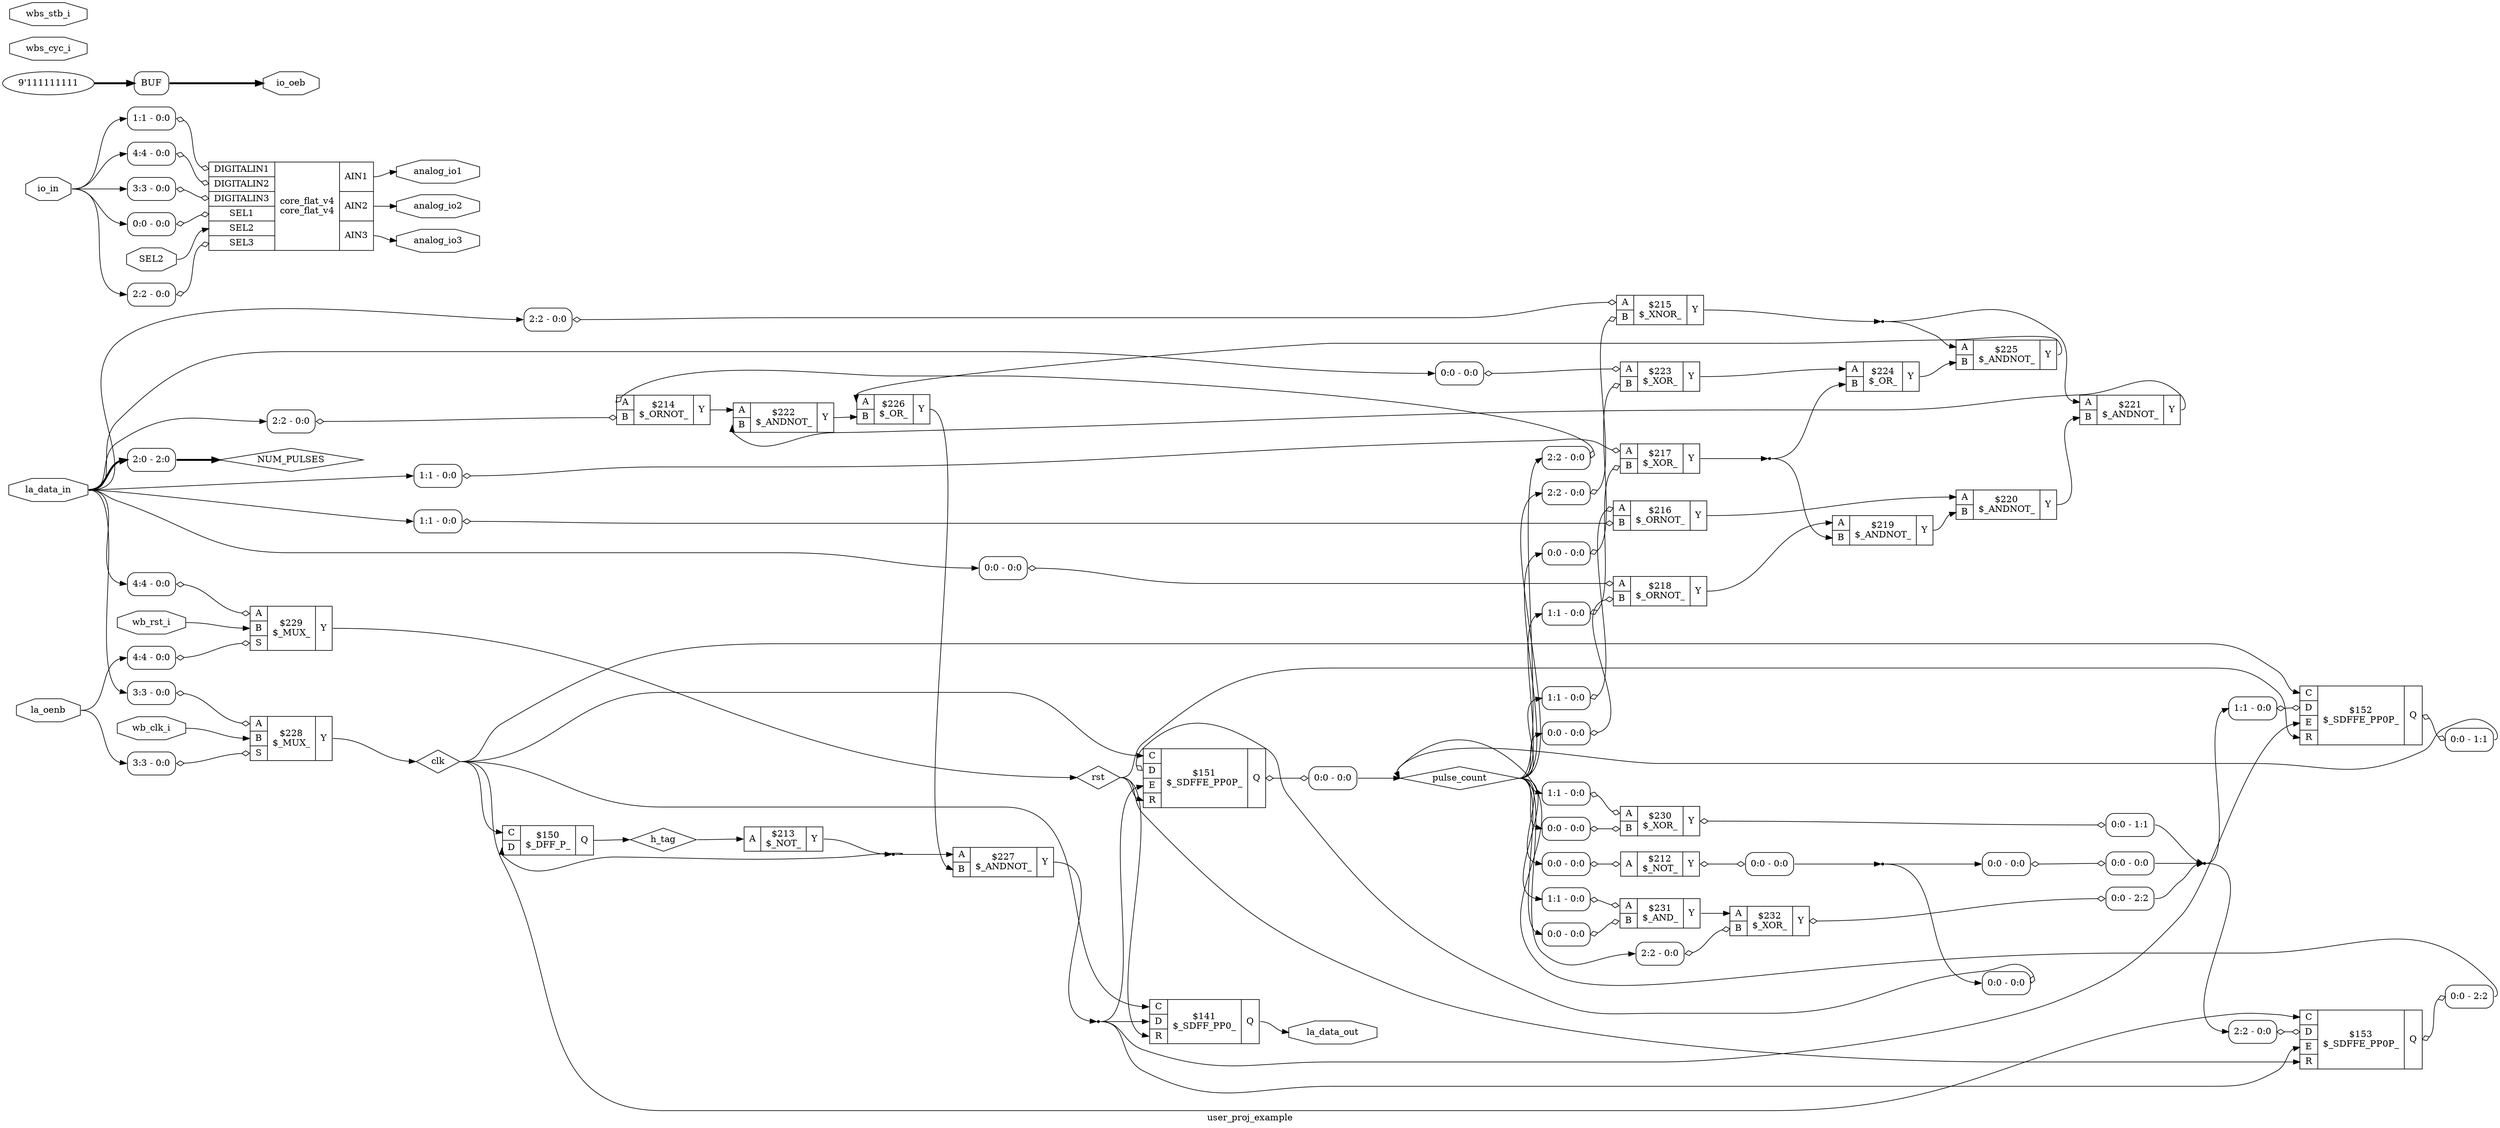 digraph "user_proj_example" {
label="user_proj_example";
rankdir="LR";
remincross=true;
n19 [ shape=diamond, label="NUM_PULSES", color="black", fontcolor="black" ];
n20 [ shape=octagon, label="SEL2", color="black", fontcolor="black" ];
n21 [ shape=octagon, label="analog_io1", color="black", fontcolor="black" ];
n22 [ shape=octagon, label="analog_io2", color="black", fontcolor="black" ];
n23 [ shape=octagon, label="analog_io3", color="black", fontcolor="black" ];
n24 [ shape=diamond, label="clk", color="black", fontcolor="black" ];
n25 [ shape=diamond, label="h_tag", color="black", fontcolor="black" ];
n26 [ shape=octagon, label="io_in", color="black", fontcolor="black" ];
n27 [ shape=octagon, label="io_oeb", color="black", fontcolor="black" ];
n28 [ shape=octagon, label="la_data_in", color="black", fontcolor="black" ];
n29 [ shape=octagon, label="la_data_out", color="black", fontcolor="black" ];
n30 [ shape=octagon, label="la_oenb", color="black", fontcolor="black" ];
n31 [ shape=diamond, label="pulse_count", color="black", fontcolor="black" ];
n32 [ shape=diamond, label="rst", color="black", fontcolor="black" ];
n33 [ shape=octagon, label="wb_clk_i", color="black", fontcolor="black" ];
n34 [ shape=octagon, label="wb_rst_i", color="black", fontcolor="black" ];
n35 [ shape=octagon, label="wbs_cyc_i", color="black", fontcolor="black" ];
n36 [ shape=octagon, label="wbs_stb_i", color="black", fontcolor="black" ];
c39 [ shape=record, label="{{<p37> A}|$212\n$_NOT_|{<p38> Y}}",  ];
x0 [ shape=record, style=rounded, label="<s0> 0:0 - 0:0 ", color="black", fontcolor="black" ];
x0:e -> c39:p37:w [arrowhead=odiamond, arrowtail=odiamond, dir=both, color="black", fontcolor="black", label=""];
x1 [ shape=record, style=rounded, label="<s0> 0:0 - 0:0 ", color="black", fontcolor="black" ];
c39:p38:e -> x1:w [arrowhead=odiamond, arrowtail=odiamond, dir=both, color="black", fontcolor="black", label=""];
c40 [ shape=record, label="{{<p37> A}|$213\n$_NOT_|{<p38> Y}}",  ];
c42 [ shape=record, label="{{<p37> A|<p41> B}|$214\n$_ORNOT_|{<p38> Y}}",  ];
x2 [ shape=record, style=rounded, label="<s0> 2:2 - 0:0 ", color="black", fontcolor="black" ];
x2:e -> c42:p37:w [arrowhead=odiamond, arrowtail=odiamond, dir=both, color="black", fontcolor="black", label=""];
x3 [ shape=record, style=rounded, label="<s0> 2:2 - 0:0 ", color="black", fontcolor="black" ];
x3:e -> c42:p41:w [arrowhead=odiamond, arrowtail=odiamond, dir=both, color="black", fontcolor="black", label=""];
c43 [ shape=record, label="{{<p37> A|<p41> B}|$215\n$_XNOR_|{<p38> Y}}",  ];
x4 [ shape=record, style=rounded, label="<s0> 2:2 - 0:0 ", color="black", fontcolor="black" ];
x4:e -> c43:p37:w [arrowhead=odiamond, arrowtail=odiamond, dir=both, color="black", fontcolor="black", label=""];
x5 [ shape=record, style=rounded, label="<s0> 2:2 - 0:0 ", color="black", fontcolor="black" ];
x5:e -> c43:p41:w [arrowhead=odiamond, arrowtail=odiamond, dir=both, color="black", fontcolor="black", label=""];
c44 [ shape=record, label="{{<p37> A|<p41> B}|$216\n$_ORNOT_|{<p38> Y}}",  ];
x6 [ shape=record, style=rounded, label="<s0> 1:1 - 0:0 ", color="black", fontcolor="black" ];
x6:e -> c44:p37:w [arrowhead=odiamond, arrowtail=odiamond, dir=both, color="black", fontcolor="black", label=""];
x7 [ shape=record, style=rounded, label="<s0> 1:1 - 0:0 ", color="black", fontcolor="black" ];
x7:e -> c44:p41:w [arrowhead=odiamond, arrowtail=odiamond, dir=both, color="black", fontcolor="black", label=""];
c45 [ shape=record, label="{{<p37> A|<p41> B}|$217\n$_XOR_|{<p38> Y}}",  ];
x8 [ shape=record, style=rounded, label="<s0> 1:1 - 0:0 ", color="black", fontcolor="black" ];
x8:e -> c45:p37:w [arrowhead=odiamond, arrowtail=odiamond, dir=both, color="black", fontcolor="black", label=""];
x9 [ shape=record, style=rounded, label="<s0> 1:1 - 0:0 ", color="black", fontcolor="black" ];
x9:e -> c45:p41:w [arrowhead=odiamond, arrowtail=odiamond, dir=both, color="black", fontcolor="black", label=""];
c46 [ shape=record, label="{{<p37> A|<p41> B}|$218\n$_ORNOT_|{<p38> Y}}",  ];
x10 [ shape=record, style=rounded, label="<s0> 0:0 - 0:0 ", color="black", fontcolor="black" ];
x10:e -> c46:p37:w [arrowhead=odiamond, arrowtail=odiamond, dir=both, color="black", fontcolor="black", label=""];
x11 [ shape=record, style=rounded, label="<s0> 0:0 - 0:0 ", color="black", fontcolor="black" ];
x11:e -> c46:p41:w [arrowhead=odiamond, arrowtail=odiamond, dir=both, color="black", fontcolor="black", label=""];
c47 [ shape=record, label="{{<p37> A|<p41> B}|$219\n$_ANDNOT_|{<p38> Y}}",  ];
c48 [ shape=record, label="{{<p37> A|<p41> B}|$220\n$_ANDNOT_|{<p38> Y}}",  ];
c49 [ shape=record, label="{{<p37> A|<p41> B}|$221\n$_ANDNOT_|{<p38> Y}}",  ];
c50 [ shape=record, label="{{<p37> A|<p41> B}|$222\n$_ANDNOT_|{<p38> Y}}",  ];
c51 [ shape=record, label="{{<p37> A|<p41> B}|$223\n$_XOR_|{<p38> Y}}",  ];
x12 [ shape=record, style=rounded, label="<s0> 0:0 - 0:0 ", color="black", fontcolor="black" ];
x12:e -> c51:p37:w [arrowhead=odiamond, arrowtail=odiamond, dir=both, color="black", fontcolor="black", label=""];
x13 [ shape=record, style=rounded, label="<s0> 0:0 - 0:0 ", color="black", fontcolor="black" ];
x13:e -> c51:p41:w [arrowhead=odiamond, arrowtail=odiamond, dir=both, color="black", fontcolor="black", label=""];
c52 [ shape=record, label="{{<p37> A|<p41> B}|$224\n$_OR_|{<p38> Y}}",  ];
c53 [ shape=record, label="{{<p37> A|<p41> B}|$225\n$_ANDNOT_|{<p38> Y}}",  ];
c54 [ shape=record, label="{{<p37> A|<p41> B}|$226\n$_OR_|{<p38> Y}}",  ];
c55 [ shape=record, label="{{<p37> A|<p41> B}|$227\n$_ANDNOT_|{<p38> Y}}",  ];
c57 [ shape=record, label="{{<p37> A|<p41> B|<p56> S}|$228\n$_MUX_|{<p38> Y}}",  ];
x14 [ shape=record, style=rounded, label="<s0> 3:3 - 0:0 ", color="black", fontcolor="black" ];
x14:e -> c57:p37:w [arrowhead=odiamond, arrowtail=odiamond, dir=both, color="black", fontcolor="black", label=""];
x15 [ shape=record, style=rounded, label="<s0> 3:3 - 0:0 ", color="black", fontcolor="black" ];
x15:e -> c57:p56:w [arrowhead=odiamond, arrowtail=odiamond, dir=both, color="black", fontcolor="black", label=""];
c58 [ shape=record, label="{{<p37> A|<p41> B|<p56> S}|$229\n$_MUX_|{<p38> Y}}",  ];
x16 [ shape=record, style=rounded, label="<s0> 4:4 - 0:0 ", color="black", fontcolor="black" ];
x16:e -> c58:p37:w [arrowhead=odiamond, arrowtail=odiamond, dir=both, color="black", fontcolor="black", label=""];
x17 [ shape=record, style=rounded, label="<s0> 4:4 - 0:0 ", color="black", fontcolor="black" ];
x17:e -> c58:p56:w [arrowhead=odiamond, arrowtail=odiamond, dir=both, color="black", fontcolor="black", label=""];
c59 [ shape=record, label="{{<p37> A|<p41> B}|$230\n$_XOR_|{<p38> Y}}",  ];
x18 [ shape=record, style=rounded, label="<s0> 1:1 - 0:0 ", color="black", fontcolor="black" ];
x18:e -> c59:p37:w [arrowhead=odiamond, arrowtail=odiamond, dir=both, color="black", fontcolor="black", label=""];
x19 [ shape=record, style=rounded, label="<s0> 0:0 - 0:0 ", color="black", fontcolor="black" ];
x19:e -> c59:p41:w [arrowhead=odiamond, arrowtail=odiamond, dir=both, color="black", fontcolor="black", label=""];
x20 [ shape=record, style=rounded, label="<s0> 0:0 - 1:1 ", color="black", fontcolor="black" ];
c59:p38:e -> x20:w [arrowhead=odiamond, arrowtail=odiamond, dir=both, color="black", fontcolor="black", label=""];
c60 [ shape=record, label="{{<p37> A|<p41> B}|$231\n$_AND_|{<p38> Y}}",  ];
x21 [ shape=record, style=rounded, label="<s0> 1:1 - 0:0 ", color="black", fontcolor="black" ];
x21:e -> c60:p37:w [arrowhead=odiamond, arrowtail=odiamond, dir=both, color="black", fontcolor="black", label=""];
x22 [ shape=record, style=rounded, label="<s0> 0:0 - 0:0 ", color="black", fontcolor="black" ];
x22:e -> c60:p41:w [arrowhead=odiamond, arrowtail=odiamond, dir=both, color="black", fontcolor="black", label=""];
c61 [ shape=record, label="{{<p37> A|<p41> B}|$232\n$_XOR_|{<p38> Y}}",  ];
x23 [ shape=record, style=rounded, label="<s0> 2:2 - 0:0 ", color="black", fontcolor="black" ];
x23:e -> c61:p41:w [arrowhead=odiamond, arrowtail=odiamond, dir=both, color="black", fontcolor="black", label=""];
x24 [ shape=record, style=rounded, label="<s0> 0:0 - 2:2 ", color="black", fontcolor="black" ];
c61:p38:e -> x24:w [arrowhead=odiamond, arrowtail=odiamond, dir=both, color="black", fontcolor="black", label=""];
c66 [ shape=record, label="{{<p62> C|<p63> D|<p64> R}|$141\n$_SDFF_PP0_|{<p65> Q}}",  ];
c67 [ shape=record, label="{{<p62> C|<p63> D}|$150\n$_DFF_P_|{<p65> Q}}",  ];
c69 [ shape=record, label="{{<p62> C|<p63> D|<p68> E|<p64> R}|$151\n$_SDFFE_PP0P_|{<p65> Q}}",  ];
x25 [ shape=record, style=rounded, label="<s0> 0:0 - 0:0 ", color="black", fontcolor="black" ];
x25:e -> c69:p63:w [arrowhead=odiamond, arrowtail=odiamond, dir=both, color="black", fontcolor="black", label=""];
x26 [ shape=record, style=rounded, label="<s0> 0:0 - 0:0 ", color="black", fontcolor="black" ];
c69:p65:e -> x26:w [arrowhead=odiamond, arrowtail=odiamond, dir=both, color="black", fontcolor="black", label=""];
c70 [ shape=record, label="{{<p62> C|<p63> D|<p68> E|<p64> R}|$152\n$_SDFFE_PP0P_|{<p65> Q}}",  ];
x27 [ shape=record, style=rounded, label="<s0> 1:1 - 0:0 ", color="black", fontcolor="black" ];
x27:e -> c70:p63:w [arrowhead=odiamond, arrowtail=odiamond, dir=both, color="black", fontcolor="black", label=""];
x28 [ shape=record, style=rounded, label="<s0> 0:0 - 1:1 ", color="black", fontcolor="black" ];
c70:p65:e -> x28:w [arrowhead=odiamond, arrowtail=odiamond, dir=both, color="black", fontcolor="black", label=""];
c71 [ shape=record, label="{{<p62> C|<p63> D|<p68> E|<p64> R}|$153\n$_SDFFE_PP0P_|{<p65> Q}}",  ];
x29 [ shape=record, style=rounded, label="<s0> 2:2 - 0:0 ", color="black", fontcolor="black" ];
x29:e -> c71:p63:w [arrowhead=odiamond, arrowtail=odiamond, dir=both, color="black", fontcolor="black", label=""];
x30 [ shape=record, style=rounded, label="<s0> 0:0 - 2:2 ", color="black", fontcolor="black" ];
c71:p65:e -> x30:w [arrowhead=odiamond, arrowtail=odiamond, dir=both, color="black", fontcolor="black", label=""];
c80 [ shape=record, label="{{<p72> DIGITALIN1|<p73> DIGITALIN2|<p74> DIGITALIN3|<p75> SEL1|<p20> SEL2|<p76> SEL3}|core_flat_v4\ncore_flat_v4|{<p77> AIN1|<p78> AIN2|<p79> AIN3}}",  ];
x31 [ shape=record, style=rounded, label="<s0> 1:1 - 0:0 ", color="black", fontcolor="black" ];
x31:e -> c80:p72:w [arrowhead=odiamond, arrowtail=odiamond, dir=both, color="black", fontcolor="black", label=""];
x32 [ shape=record, style=rounded, label="<s0> 4:4 - 0:0 ", color="black", fontcolor="black" ];
x32:e -> c80:p73:w [arrowhead=odiamond, arrowtail=odiamond, dir=both, color="black", fontcolor="black", label=""];
x33 [ shape=record, style=rounded, label="<s0> 3:3 - 0:0 ", color="black", fontcolor="black" ];
x33:e -> c80:p74:w [arrowhead=odiamond, arrowtail=odiamond, dir=both, color="black", fontcolor="black", label=""];
x34 [ shape=record, style=rounded, label="<s0> 0:0 - 0:0 ", color="black", fontcolor="black" ];
x34:e -> c80:p75:w [arrowhead=odiamond, arrowtail=odiamond, dir=both, color="black", fontcolor="black", label=""];
x35 [ shape=record, style=rounded, label="<s0> 2:2 - 0:0 ", color="black", fontcolor="black" ];
x35:e -> c80:p76:w [arrowhead=odiamond, arrowtail=odiamond, dir=both, color="black", fontcolor="black", label=""];
x36 [ shape=record, style=rounded, label="<s0> 0:0 - 0:0 ", color="black", fontcolor="black" ];
x37 [ shape=record, style=rounded, label="<s0> 0:0 - 0:0 ", color="black", fontcolor="black" ];
x36:e -> x37:w [arrowhead=odiamond, arrowtail=odiamond, dir=both, color="black", fontcolor="black", label=""];
x38 [ shape=record, style=rounded, label="<s0> 2:0 - 2:0 ", color="black", fontcolor="black" ];
v39 [ label="9'111111111" ];
x40 [shape=box, style=rounded, label="BUF", ];
n1 [ shape=point ];
c40:p38:e -> n1:w [color="black", fontcolor="black", label=""];
n1:e -> c55:p37:w [color="black", fontcolor="black", label=""];
n1:e -> c67:p63:w [color="black", fontcolor="black", label=""];
c49:p38:e -> c50:p41:w [color="black", fontcolor="black", label=""];
c50:p38:e -> c54:p41:w [color="black", fontcolor="black", label=""];
c51:p38:e -> c52:p37:w [color="black", fontcolor="black", label=""];
c52:p38:e -> c53:p41:w [color="black", fontcolor="black", label=""];
c53:p38:e -> c54:p37:w [color="black", fontcolor="black", label=""];
c54:p38:e -> c55:p41:w [color="black", fontcolor="black", label=""];
c60:p38:e -> c61:p37:w [color="black", fontcolor="black", label=""];
n17 [ shape=point ];
x1:s0:e -> n17:w [color="black", fontcolor="black", label=""];
n17:e -> x25:s0:w [color="black", fontcolor="black", label=""];
n17:e -> x36:s0:w [color="black", fontcolor="black", label=""];
n18 [ shape=point ];
x20:s0:e -> n18:w [color="black", fontcolor="black", label=""];
x24:s0:e -> n18:w [color="black", fontcolor="black", label=""];
x37:s0:e -> n18:w [color="black", fontcolor="black", label=""];
n18:e -> x27:s0:w [color="black", fontcolor="black", label=""];
n18:e -> x29:s0:w [color="black", fontcolor="black", label=""];
x38:e -> n19:w [color="black", fontcolor="black", style="setlinewidth(3)", label=""];
n2 [ shape=point ];
c55:p38:e -> n2:w [color="black", fontcolor="black", label=""];
n2:e -> c66:p63:w [color="black", fontcolor="black", label=""];
n2:e -> c69:p68:w [color="black", fontcolor="black", label=""];
n2:e -> c70:p68:w [color="black", fontcolor="black", label=""];
n2:e -> c71:p68:w [color="black", fontcolor="black", label=""];
n20:e -> c80:p20:w [color="black", fontcolor="black", label=""];
c80:p77:e -> n21:w [color="black", fontcolor="black", label=""];
c80:p78:e -> n22:w [color="black", fontcolor="black", label=""];
c80:p79:e -> n23:w [color="black", fontcolor="black", label=""];
c57:p38:e -> n24:w [color="black", fontcolor="black", label=""];
n24:e -> c66:p62:w [color="black", fontcolor="black", label=""];
n24:e -> c67:p62:w [color="black", fontcolor="black", label=""];
n24:e -> c69:p62:w [color="black", fontcolor="black", label=""];
n24:e -> c70:p62:w [color="black", fontcolor="black", label=""];
n24:e -> c71:p62:w [color="black", fontcolor="black", label=""];
c67:p65:e -> n25:w [color="black", fontcolor="black", label=""];
n25:e -> c40:p37:w [color="black", fontcolor="black", label=""];
n26:e -> x31:s0:w [color="black", fontcolor="black", label=""];
n26:e -> x32:s0:w [color="black", fontcolor="black", label=""];
n26:e -> x33:s0:w [color="black", fontcolor="black", label=""];
n26:e -> x34:s0:w [color="black", fontcolor="black", label=""];
n26:e -> x35:s0:w [color="black", fontcolor="black", label=""];
x40:e -> n27:w [color="black", fontcolor="black", style="setlinewidth(3)", label=""];
n28:e -> x10:s0:w [color="black", fontcolor="black", label=""];
n28:e -> x12:s0:w [color="black", fontcolor="black", label=""];
n28:e -> x14:s0:w [color="black", fontcolor="black", label=""];
n28:e -> x16:s0:w [color="black", fontcolor="black", label=""];
n28:e -> x38:s0:w [color="black", fontcolor="black", style="setlinewidth(3)", label=""];
n28:e -> x3:s0:w [color="black", fontcolor="black", label=""];
n28:e -> x4:s0:w [color="black", fontcolor="black", label=""];
n28:e -> x7:s0:w [color="black", fontcolor="black", label=""];
n28:e -> x8:s0:w [color="black", fontcolor="black", label=""];
c66:p65:e -> n29:w [color="black", fontcolor="black", label=""];
c42:p38:e -> c50:p37:w [color="black", fontcolor="black", label=""];
n30:e -> x15:s0:w [color="black", fontcolor="black", label=""];
n30:e -> x17:s0:w [color="black", fontcolor="black", label=""];
x26:s0:e -> n31:w [color="black", fontcolor="black", label=""];
x28:s0:e -> n31:w [color="black", fontcolor="black", label=""];
x30:s0:e -> n31:w [color="black", fontcolor="black", label=""];
n31:e -> x0:s0:w [color="black", fontcolor="black", label=""];
n31:e -> x11:s0:w [color="black", fontcolor="black", label=""];
n31:e -> x13:s0:w [color="black", fontcolor="black", label=""];
n31:e -> x18:s0:w [color="black", fontcolor="black", label=""];
n31:e -> x19:s0:w [color="black", fontcolor="black", label=""];
n31:e -> x21:s0:w [color="black", fontcolor="black", label=""];
n31:e -> x22:s0:w [color="black", fontcolor="black", label=""];
n31:e -> x23:s0:w [color="black", fontcolor="black", label=""];
n31:e -> x2:s0:w [color="black", fontcolor="black", label=""];
n31:e -> x5:s0:w [color="black", fontcolor="black", label=""];
n31:e -> x6:s0:w [color="black", fontcolor="black", label=""];
n31:e -> x9:s0:w [color="black", fontcolor="black", label=""];
c58:p38:e -> n32:w [color="black", fontcolor="black", label=""];
n32:e -> c66:p64:w [color="black", fontcolor="black", label=""];
n32:e -> c69:p64:w [color="black", fontcolor="black", label=""];
n32:e -> c70:p64:w [color="black", fontcolor="black", label=""];
n32:e -> c71:p64:w [color="black", fontcolor="black", label=""];
n33:e -> c57:p41:w [color="black", fontcolor="black", label=""];
n34:e -> c58:p41:w [color="black", fontcolor="black", label=""];
n4 [ shape=point ];
c43:p38:e -> n4:w [color="black", fontcolor="black", label=""];
n4:e -> c49:p37:w [color="black", fontcolor="black", label=""];
n4:e -> c53:p37:w [color="black", fontcolor="black", label=""];
c44:p38:e -> c48:p37:w [color="black", fontcolor="black", label=""];
n6 [ shape=point ];
c45:p38:e -> n6:w [color="black", fontcolor="black", label=""];
n6:e -> c47:p41:w [color="black", fontcolor="black", label=""];
n6:e -> c52:p41:w [color="black", fontcolor="black", label=""];
c46:p38:e -> c47:p37:w [color="black", fontcolor="black", label=""];
c47:p38:e -> c48:p41:w [color="black", fontcolor="black", label=""];
c48:p38:e -> c49:p41:w [color="black", fontcolor="black", label=""];
v39:e -> x40:w [color="black", fontcolor="black", style="setlinewidth(3)", label=""];
}
